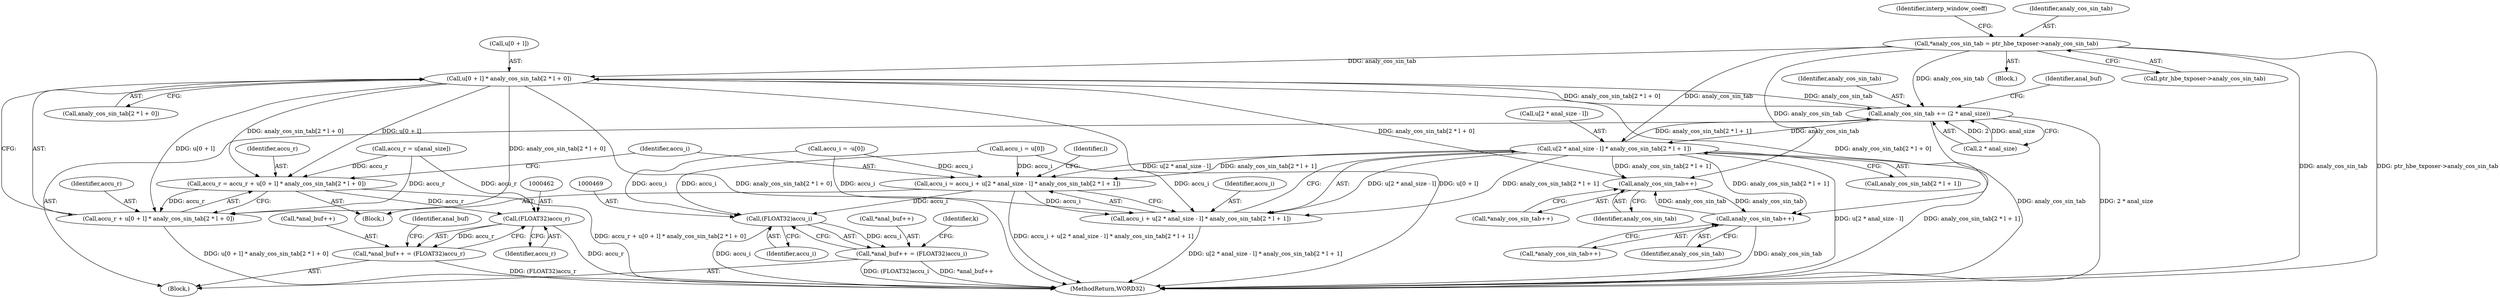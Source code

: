 digraph "0_Android_04e8cd58f075bec5892e369c8deebca9c67e855c_2@pointer" {
"1000145" [label="(Call,*analy_cos_sin_tab = ptr_hbe_txposer->analy_cos_sin_tab)"];
"1000420" [label="(Call,u[0 + l] * analy_cos_sin_tab[2 * l + 0])"];
"1000416" [label="(Call,accu_r = accu_r + u[0 + l] * analy_cos_sin_tab[2 * l + 0])"];
"1000418" [label="(Call,accu_r + u[0 + l] * analy_cos_sin_tab[2 * l + 0])"];
"1000461" [label="(Call,(FLOAT32)accu_r)"];
"1000457" [label="(Call,*anal_buf++ = (FLOAT32)accu_r)"];
"1000452" [label="(Call,analy_cos_sin_tab += (2 * anal_size))"];
"1000437" [label="(Call,u[2 * anal_size - l] * analy_cos_sin_tab[2 * l + 1])"];
"1000433" [label="(Call,accu_i = accu_i + u[2 * anal_size - l] * analy_cos_sin_tab[2 * l + 1])"];
"1000435" [label="(Call,accu_i + u[2 * anal_size - l] * analy_cos_sin_tab[2 * l + 1])"];
"1000468" [label="(Call,(FLOAT32)accu_i)"];
"1000464" [label="(Call,*anal_buf++ = (FLOAT32)accu_i)"];
"1000499" [label="(Call,analy_cos_sin_tab++)"];
"1000510" [label="(Call,analy_cos_sin_tab++)"];
"1000434" [label="(Identifier,accu_i)"];
"1000418" [label="(Call,accu_r + u[0 + l] * analy_cos_sin_tab[2 * l + 0])"];
"1000457" [label="(Call,*anal_buf++ = (FLOAT32)accu_r)"];
"1000458" [label="(Call,*anal_buf++)"];
"1000464" [label="(Call,*anal_buf++ = (FLOAT32)accu_i)"];
"1000581" [label="(MethodReturn,WORD32)"];
"1000467" [label="(Identifier,anal_buf)"];
"1000438" [label="(Call,u[2 * anal_size - l])"];
"1000414" [label="(Identifier,l)"];
"1000416" [label="(Call,accu_r = accu_r + u[0 + l] * analy_cos_sin_tab[2 * l + 0])"];
"1000499" [label="(Call,analy_cos_sin_tab++)"];
"1000426" [label="(Call,analy_cos_sin_tab[2 * l + 0])"];
"1000465" [label="(Call,*anal_buf++)"];
"1000394" [label="(Call,accu_i = u[0])"];
"1000461" [label="(Call,(FLOAT32)accu_r)"];
"1000453" [label="(Identifier,analy_cos_sin_tab)"];
"1000509" [label="(Call,*analy_cos_sin_tab++)"];
"1000152" [label="(Identifier,interp_window_coeff)"];
"1000419" [label="(Identifier,accu_r)"];
"1000463" [label="(Identifier,accu_r)"];
"1000433" [label="(Call,accu_i = accu_i + u[2 * anal_size - l] * analy_cos_sin_tab[2 * l + 1])"];
"1000510" [label="(Call,analy_cos_sin_tab++)"];
"1000437" [label="(Call,u[2 * anal_size - l] * analy_cos_sin_tab[2 * l + 1])"];
"1000145" [label="(Call,*analy_cos_sin_tab = ptr_hbe_txposer->analy_cos_sin_tab)"];
"1000454" [label="(Call,2 * anal_size)"];
"1000383" [label="(Identifier,k)"];
"1000435" [label="(Call,accu_i + u[2 * anal_size - l] * analy_cos_sin_tab[2 * l + 1])"];
"1000131" [label="(Block,)"];
"1000470" [label="(Identifier,accu_i)"];
"1000436" [label="(Identifier,accu_i)"];
"1000146" [label="(Identifier,analy_cos_sin_tab)"];
"1000384" [label="(Block,)"];
"1000460" [label="(Identifier,anal_buf)"];
"1000498" [label="(Call,*analy_cos_sin_tab++)"];
"1000385" [label="(Call,accu_r = u[anal_size])"];
"1000420" [label="(Call,u[0 + l] * analy_cos_sin_tab[2 * l + 0])"];
"1000445" [label="(Call,analy_cos_sin_tab[2 * l + 1])"];
"1000500" [label="(Identifier,analy_cos_sin_tab)"];
"1000400" [label="(Call,accu_i = -u[0])"];
"1000468" [label="(Call,(FLOAT32)accu_i)"];
"1000147" [label="(Call,ptr_hbe_txposer->analy_cos_sin_tab)"];
"1000511" [label="(Identifier,analy_cos_sin_tab)"];
"1000417" [label="(Identifier,accu_r)"];
"1000415" [label="(Block,)"];
"1000421" [label="(Call,u[0 + l])"];
"1000452" [label="(Call,analy_cos_sin_tab += (2 * anal_size))"];
"1000145" -> "1000131"  [label="AST: "];
"1000145" -> "1000147"  [label="CFG: "];
"1000146" -> "1000145"  [label="AST: "];
"1000147" -> "1000145"  [label="AST: "];
"1000152" -> "1000145"  [label="CFG: "];
"1000145" -> "1000581"  [label="DDG: analy_cos_sin_tab"];
"1000145" -> "1000581"  [label="DDG: ptr_hbe_txposer->analy_cos_sin_tab"];
"1000145" -> "1000420"  [label="DDG: analy_cos_sin_tab"];
"1000145" -> "1000437"  [label="DDG: analy_cos_sin_tab"];
"1000145" -> "1000452"  [label="DDG: analy_cos_sin_tab"];
"1000145" -> "1000499"  [label="DDG: analy_cos_sin_tab"];
"1000420" -> "1000418"  [label="AST: "];
"1000420" -> "1000426"  [label="CFG: "];
"1000421" -> "1000420"  [label="AST: "];
"1000426" -> "1000420"  [label="AST: "];
"1000418" -> "1000420"  [label="CFG: "];
"1000420" -> "1000581"  [label="DDG: analy_cos_sin_tab[2 * l + 0]"];
"1000420" -> "1000581"  [label="DDG: u[0 + l]"];
"1000420" -> "1000416"  [label="DDG: u[0 + l]"];
"1000420" -> "1000416"  [label="DDG: analy_cos_sin_tab[2 * l + 0]"];
"1000420" -> "1000418"  [label="DDG: u[0 + l]"];
"1000420" -> "1000418"  [label="DDG: analy_cos_sin_tab[2 * l + 0]"];
"1000452" -> "1000420"  [label="DDG: analy_cos_sin_tab"];
"1000420" -> "1000452"  [label="DDG: analy_cos_sin_tab[2 * l + 0]"];
"1000420" -> "1000499"  [label="DDG: analy_cos_sin_tab[2 * l + 0]"];
"1000420" -> "1000510"  [label="DDG: analy_cos_sin_tab[2 * l + 0]"];
"1000416" -> "1000415"  [label="AST: "];
"1000416" -> "1000418"  [label="CFG: "];
"1000417" -> "1000416"  [label="AST: "];
"1000418" -> "1000416"  [label="AST: "];
"1000434" -> "1000416"  [label="CFG: "];
"1000416" -> "1000581"  [label="DDG: accu_r + u[0 + l] * analy_cos_sin_tab[2 * l + 0]"];
"1000385" -> "1000416"  [label="DDG: accu_r"];
"1000416" -> "1000418"  [label="DDG: accu_r"];
"1000416" -> "1000461"  [label="DDG: accu_r"];
"1000419" -> "1000418"  [label="AST: "];
"1000418" -> "1000581"  [label="DDG: u[0 + l] * analy_cos_sin_tab[2 * l + 0]"];
"1000385" -> "1000418"  [label="DDG: accu_r"];
"1000461" -> "1000457"  [label="AST: "];
"1000461" -> "1000463"  [label="CFG: "];
"1000462" -> "1000461"  [label="AST: "];
"1000463" -> "1000461"  [label="AST: "];
"1000457" -> "1000461"  [label="CFG: "];
"1000461" -> "1000581"  [label="DDG: accu_r"];
"1000461" -> "1000457"  [label="DDG: accu_r"];
"1000385" -> "1000461"  [label="DDG: accu_r"];
"1000457" -> "1000384"  [label="AST: "];
"1000458" -> "1000457"  [label="AST: "];
"1000467" -> "1000457"  [label="CFG: "];
"1000457" -> "1000581"  [label="DDG: (FLOAT32)accu_r"];
"1000452" -> "1000384"  [label="AST: "];
"1000452" -> "1000454"  [label="CFG: "];
"1000453" -> "1000452"  [label="AST: "];
"1000454" -> "1000452"  [label="AST: "];
"1000460" -> "1000452"  [label="CFG: "];
"1000452" -> "1000581"  [label="DDG: analy_cos_sin_tab"];
"1000452" -> "1000581"  [label="DDG: 2 * anal_size"];
"1000452" -> "1000437"  [label="DDG: analy_cos_sin_tab"];
"1000454" -> "1000452"  [label="DDG: 2"];
"1000454" -> "1000452"  [label="DDG: anal_size"];
"1000437" -> "1000452"  [label="DDG: analy_cos_sin_tab[2 * l + 1]"];
"1000437" -> "1000435"  [label="AST: "];
"1000437" -> "1000445"  [label="CFG: "];
"1000438" -> "1000437"  [label="AST: "];
"1000445" -> "1000437"  [label="AST: "];
"1000435" -> "1000437"  [label="CFG: "];
"1000437" -> "1000581"  [label="DDG: u[2 * anal_size - l]"];
"1000437" -> "1000581"  [label="DDG: analy_cos_sin_tab[2 * l + 1]"];
"1000437" -> "1000433"  [label="DDG: u[2 * anal_size - l]"];
"1000437" -> "1000433"  [label="DDG: analy_cos_sin_tab[2 * l + 1]"];
"1000437" -> "1000435"  [label="DDG: u[2 * anal_size - l]"];
"1000437" -> "1000435"  [label="DDG: analy_cos_sin_tab[2 * l + 1]"];
"1000437" -> "1000499"  [label="DDG: analy_cos_sin_tab[2 * l + 1]"];
"1000437" -> "1000510"  [label="DDG: analy_cos_sin_tab[2 * l + 1]"];
"1000433" -> "1000415"  [label="AST: "];
"1000433" -> "1000435"  [label="CFG: "];
"1000434" -> "1000433"  [label="AST: "];
"1000435" -> "1000433"  [label="AST: "];
"1000414" -> "1000433"  [label="CFG: "];
"1000433" -> "1000581"  [label="DDG: accu_i + u[2 * anal_size - l] * analy_cos_sin_tab[2 * l + 1]"];
"1000400" -> "1000433"  [label="DDG: accu_i"];
"1000394" -> "1000433"  [label="DDG: accu_i"];
"1000433" -> "1000435"  [label="DDG: accu_i"];
"1000433" -> "1000468"  [label="DDG: accu_i"];
"1000436" -> "1000435"  [label="AST: "];
"1000435" -> "1000581"  [label="DDG: u[2 * anal_size - l] * analy_cos_sin_tab[2 * l + 1]"];
"1000400" -> "1000435"  [label="DDG: accu_i"];
"1000394" -> "1000435"  [label="DDG: accu_i"];
"1000468" -> "1000464"  [label="AST: "];
"1000468" -> "1000470"  [label="CFG: "];
"1000469" -> "1000468"  [label="AST: "];
"1000470" -> "1000468"  [label="AST: "];
"1000464" -> "1000468"  [label="CFG: "];
"1000468" -> "1000581"  [label="DDG: accu_i"];
"1000468" -> "1000464"  [label="DDG: accu_i"];
"1000400" -> "1000468"  [label="DDG: accu_i"];
"1000394" -> "1000468"  [label="DDG: accu_i"];
"1000464" -> "1000384"  [label="AST: "];
"1000465" -> "1000464"  [label="AST: "];
"1000383" -> "1000464"  [label="CFG: "];
"1000464" -> "1000581"  [label="DDG: *anal_buf++"];
"1000464" -> "1000581"  [label="DDG: (FLOAT32)accu_i"];
"1000499" -> "1000498"  [label="AST: "];
"1000499" -> "1000500"  [label="CFG: "];
"1000500" -> "1000499"  [label="AST: "];
"1000498" -> "1000499"  [label="CFG: "];
"1000510" -> "1000499"  [label="DDG: analy_cos_sin_tab"];
"1000499" -> "1000510"  [label="DDG: analy_cos_sin_tab"];
"1000510" -> "1000509"  [label="AST: "];
"1000510" -> "1000511"  [label="CFG: "];
"1000511" -> "1000510"  [label="AST: "];
"1000509" -> "1000510"  [label="CFG: "];
"1000510" -> "1000581"  [label="DDG: analy_cos_sin_tab"];
}
